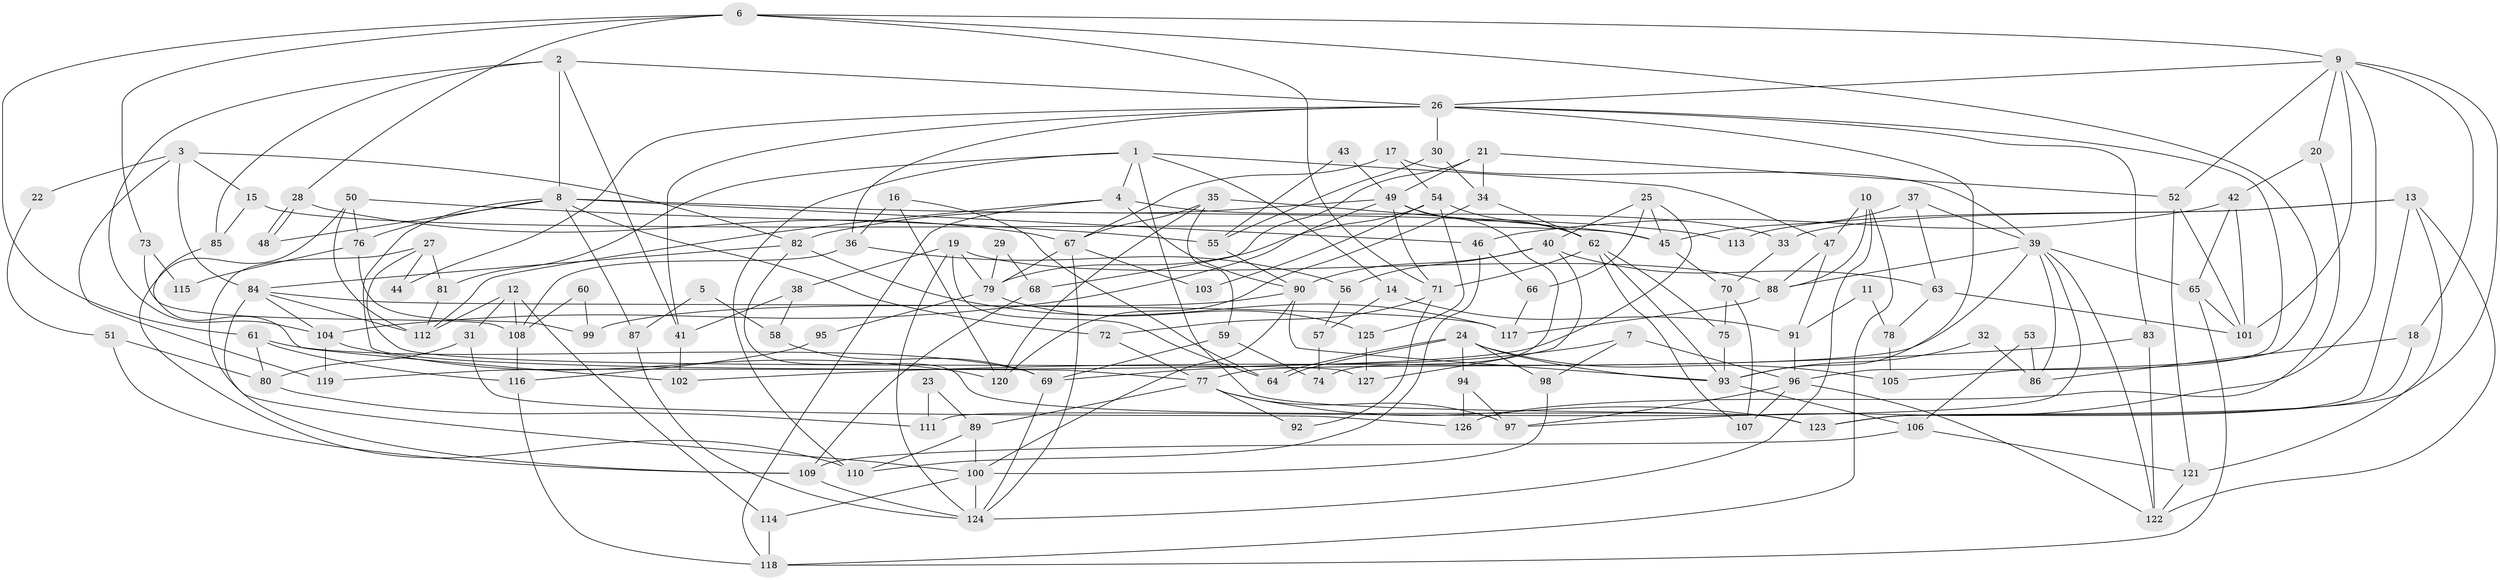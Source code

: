 // coarse degree distribution, {7: 0.0975609756097561, 5: 0.15853658536585366, 8: 0.04878048780487805, 2: 0.10975609756097561, 4: 0.15853658536585366, 12: 0.012195121951219513, 6: 0.14634146341463414, 3: 0.21951219512195122, 9: 0.024390243902439025, 10: 0.012195121951219513, 11: 0.012195121951219513}
// Generated by graph-tools (version 1.1) at 2025/52/02/27/25 19:52:06]
// undirected, 127 vertices, 254 edges
graph export_dot {
graph [start="1"]
  node [color=gray90,style=filled];
  1;
  2;
  3;
  4;
  5;
  6;
  7;
  8;
  9;
  10;
  11;
  12;
  13;
  14;
  15;
  16;
  17;
  18;
  19;
  20;
  21;
  22;
  23;
  24;
  25;
  26;
  27;
  28;
  29;
  30;
  31;
  32;
  33;
  34;
  35;
  36;
  37;
  38;
  39;
  40;
  41;
  42;
  43;
  44;
  45;
  46;
  47;
  48;
  49;
  50;
  51;
  52;
  53;
  54;
  55;
  56;
  57;
  58;
  59;
  60;
  61;
  62;
  63;
  64;
  65;
  66;
  67;
  68;
  69;
  70;
  71;
  72;
  73;
  74;
  75;
  76;
  77;
  78;
  79;
  80;
  81;
  82;
  83;
  84;
  85;
  86;
  87;
  88;
  89;
  90;
  91;
  92;
  93;
  94;
  95;
  96;
  97;
  98;
  99;
  100;
  101;
  102;
  103;
  104;
  105;
  106;
  107;
  108;
  109;
  110;
  111;
  112;
  113;
  114;
  115;
  116;
  117;
  118;
  119;
  120;
  121;
  122;
  123;
  124;
  125;
  126;
  127;
  1 -- 47;
  1 -- 123;
  1 -- 4;
  1 -- 14;
  1 -- 81;
  1 -- 110;
  2 -- 8;
  2 -- 26;
  2 -- 41;
  2 -- 85;
  2 -- 104;
  3 -- 84;
  3 -- 82;
  3 -- 15;
  3 -- 22;
  3 -- 119;
  4 -- 112;
  4 -- 33;
  4 -- 90;
  4 -- 118;
  5 -- 87;
  5 -- 58;
  6 -- 71;
  6 -- 28;
  6 -- 9;
  6 -- 61;
  6 -- 73;
  6 -- 105;
  7 -- 98;
  7 -- 96;
  7 -- 69;
  8 -- 46;
  8 -- 72;
  8 -- 48;
  8 -- 76;
  8 -- 77;
  8 -- 87;
  8 -- 113;
  9 -- 26;
  9 -- 18;
  9 -- 20;
  9 -- 52;
  9 -- 97;
  9 -- 101;
  9 -- 123;
  10 -- 124;
  10 -- 118;
  10 -- 47;
  10 -- 88;
  11 -- 78;
  11 -- 91;
  12 -- 114;
  12 -- 108;
  12 -- 31;
  12 -- 112;
  13 -- 122;
  13 -- 123;
  13 -- 33;
  13 -- 113;
  13 -- 121;
  14 -- 91;
  14 -- 57;
  15 -- 85;
  15 -- 45;
  16 -- 120;
  16 -- 64;
  16 -- 36;
  17 -- 54;
  17 -- 39;
  17 -- 67;
  18 -- 123;
  18 -- 86;
  19 -- 88;
  19 -- 124;
  19 -- 38;
  19 -- 64;
  19 -- 79;
  20 -- 42;
  20 -- 126;
  21 -- 52;
  21 -- 49;
  21 -- 34;
  21 -- 68;
  22 -- 51;
  23 -- 89;
  23 -- 111;
  24 -- 93;
  24 -- 64;
  24 -- 64;
  24 -- 94;
  24 -- 98;
  24 -- 105;
  25 -- 119;
  25 -- 40;
  25 -- 45;
  25 -- 66;
  26 -- 96;
  26 -- 93;
  26 -- 30;
  26 -- 36;
  26 -- 41;
  26 -- 44;
  26 -- 83;
  27 -- 81;
  27 -- 127;
  27 -- 44;
  27 -- 100;
  28 -- 67;
  28 -- 48;
  28 -- 48;
  29 -- 68;
  29 -- 79;
  30 -- 34;
  30 -- 55;
  31 -- 126;
  31 -- 80;
  32 -- 86;
  32 -- 93;
  33 -- 70;
  34 -- 62;
  34 -- 120;
  35 -- 45;
  35 -- 120;
  35 -- 59;
  35 -- 67;
  36 -- 56;
  36 -- 108;
  37 -- 45;
  37 -- 39;
  37 -- 63;
  38 -- 41;
  38 -- 58;
  39 -- 77;
  39 -- 65;
  39 -- 86;
  39 -- 88;
  39 -- 111;
  39 -- 122;
  40 -- 63;
  40 -- 90;
  40 -- 56;
  40 -- 127;
  41 -- 102;
  42 -- 46;
  42 -- 101;
  42 -- 65;
  43 -- 55;
  43 -- 49;
  45 -- 70;
  46 -- 66;
  46 -- 110;
  47 -- 88;
  47 -- 91;
  49 -- 104;
  49 -- 74;
  49 -- 62;
  49 -- 71;
  49 -- 82;
  50 -- 112;
  50 -- 55;
  50 -- 76;
  50 -- 110;
  51 -- 80;
  51 -- 109;
  52 -- 121;
  52 -- 101;
  53 -- 86;
  53 -- 106;
  54 -- 79;
  54 -- 62;
  54 -- 103;
  54 -- 125;
  55 -- 90;
  56 -- 57;
  57 -- 74;
  58 -- 69;
  59 -- 69;
  59 -- 74;
  60 -- 108;
  60 -- 99;
  61 -- 69;
  61 -- 80;
  61 -- 116;
  62 -- 93;
  62 -- 71;
  62 -- 75;
  62 -- 107;
  63 -- 101;
  63 -- 78;
  65 -- 101;
  65 -- 118;
  66 -- 117;
  67 -- 79;
  67 -- 103;
  67 -- 124;
  68 -- 109;
  69 -- 124;
  70 -- 75;
  70 -- 107;
  71 -- 72;
  71 -- 92;
  72 -- 77;
  73 -- 108;
  73 -- 115;
  75 -- 93;
  76 -- 99;
  76 -- 115;
  77 -- 123;
  77 -- 89;
  77 -- 92;
  77 -- 97;
  78 -- 105;
  79 -- 95;
  79 -- 125;
  80 -- 111;
  81 -- 112;
  82 -- 117;
  82 -- 84;
  82 -- 123;
  83 -- 122;
  83 -- 102;
  84 -- 109;
  84 -- 104;
  84 -- 112;
  84 -- 117;
  85 -- 102;
  87 -- 124;
  88 -- 117;
  89 -- 110;
  89 -- 100;
  90 -- 100;
  90 -- 93;
  90 -- 99;
  91 -- 96;
  93 -- 106;
  94 -- 97;
  94 -- 126;
  95 -- 116;
  96 -- 97;
  96 -- 107;
  96 -- 122;
  98 -- 100;
  100 -- 114;
  100 -- 124;
  104 -- 119;
  104 -- 120;
  106 -- 121;
  106 -- 109;
  108 -- 116;
  109 -- 124;
  114 -- 118;
  116 -- 118;
  121 -- 122;
  125 -- 127;
}
